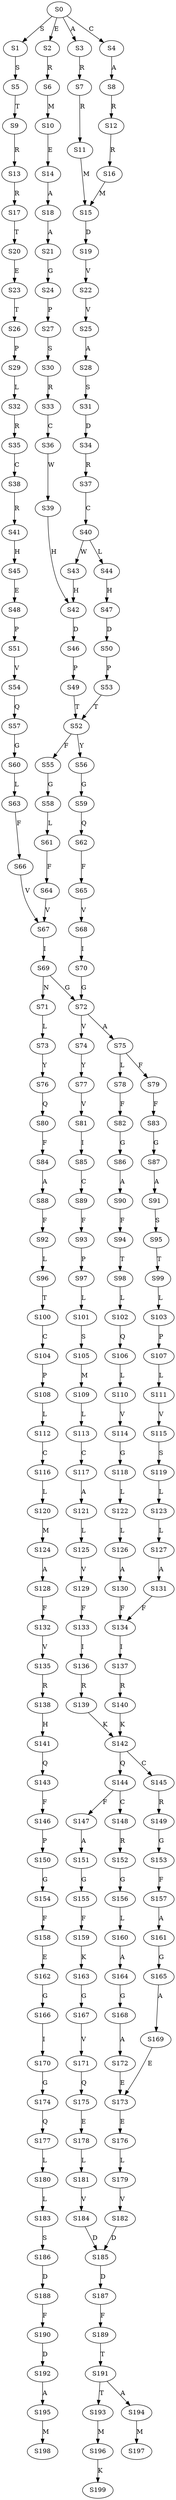 strict digraph  {
	S0 -> S1 [ label = S ];
	S0 -> S2 [ label = E ];
	S0 -> S3 [ label = A ];
	S0 -> S4 [ label = C ];
	S1 -> S5 [ label = S ];
	S2 -> S6 [ label = R ];
	S3 -> S7 [ label = R ];
	S4 -> S8 [ label = A ];
	S5 -> S9 [ label = T ];
	S6 -> S10 [ label = M ];
	S7 -> S11 [ label = R ];
	S8 -> S12 [ label = R ];
	S9 -> S13 [ label = R ];
	S10 -> S14 [ label = E ];
	S11 -> S15 [ label = M ];
	S12 -> S16 [ label = R ];
	S13 -> S17 [ label = R ];
	S14 -> S18 [ label = A ];
	S15 -> S19 [ label = D ];
	S16 -> S15 [ label = M ];
	S17 -> S20 [ label = T ];
	S18 -> S21 [ label = A ];
	S19 -> S22 [ label = V ];
	S20 -> S23 [ label = E ];
	S21 -> S24 [ label = G ];
	S22 -> S25 [ label = V ];
	S23 -> S26 [ label = T ];
	S24 -> S27 [ label = P ];
	S25 -> S28 [ label = A ];
	S26 -> S29 [ label = P ];
	S27 -> S30 [ label = S ];
	S28 -> S31 [ label = S ];
	S29 -> S32 [ label = L ];
	S30 -> S33 [ label = R ];
	S31 -> S34 [ label = D ];
	S32 -> S35 [ label = R ];
	S33 -> S36 [ label = C ];
	S34 -> S37 [ label = R ];
	S35 -> S38 [ label = C ];
	S36 -> S39 [ label = W ];
	S37 -> S40 [ label = C ];
	S38 -> S41 [ label = R ];
	S39 -> S42 [ label = H ];
	S40 -> S43 [ label = W ];
	S40 -> S44 [ label = L ];
	S41 -> S45 [ label = H ];
	S42 -> S46 [ label = D ];
	S43 -> S42 [ label = H ];
	S44 -> S47 [ label = H ];
	S45 -> S48 [ label = E ];
	S46 -> S49 [ label = P ];
	S47 -> S50 [ label = D ];
	S48 -> S51 [ label = P ];
	S49 -> S52 [ label = T ];
	S50 -> S53 [ label = P ];
	S51 -> S54 [ label = V ];
	S52 -> S55 [ label = F ];
	S52 -> S56 [ label = Y ];
	S53 -> S52 [ label = T ];
	S54 -> S57 [ label = Q ];
	S55 -> S58 [ label = G ];
	S56 -> S59 [ label = G ];
	S57 -> S60 [ label = G ];
	S58 -> S61 [ label = L ];
	S59 -> S62 [ label = Q ];
	S60 -> S63 [ label = L ];
	S61 -> S64 [ label = F ];
	S62 -> S65 [ label = F ];
	S63 -> S66 [ label = F ];
	S64 -> S67 [ label = V ];
	S65 -> S68 [ label = V ];
	S66 -> S67 [ label = V ];
	S67 -> S69 [ label = I ];
	S68 -> S70 [ label = I ];
	S69 -> S71 [ label = N ];
	S69 -> S72 [ label = G ];
	S70 -> S72 [ label = G ];
	S71 -> S73 [ label = L ];
	S72 -> S74 [ label = V ];
	S72 -> S75 [ label = A ];
	S73 -> S76 [ label = Y ];
	S74 -> S77 [ label = Y ];
	S75 -> S78 [ label = L ];
	S75 -> S79 [ label = F ];
	S76 -> S80 [ label = Q ];
	S77 -> S81 [ label = V ];
	S78 -> S82 [ label = F ];
	S79 -> S83 [ label = F ];
	S80 -> S84 [ label = F ];
	S81 -> S85 [ label = I ];
	S82 -> S86 [ label = G ];
	S83 -> S87 [ label = G ];
	S84 -> S88 [ label = A ];
	S85 -> S89 [ label = C ];
	S86 -> S90 [ label = A ];
	S87 -> S91 [ label = A ];
	S88 -> S92 [ label = F ];
	S89 -> S93 [ label = F ];
	S90 -> S94 [ label = F ];
	S91 -> S95 [ label = S ];
	S92 -> S96 [ label = L ];
	S93 -> S97 [ label = P ];
	S94 -> S98 [ label = T ];
	S95 -> S99 [ label = T ];
	S96 -> S100 [ label = T ];
	S97 -> S101 [ label = L ];
	S98 -> S102 [ label = L ];
	S99 -> S103 [ label = L ];
	S100 -> S104 [ label = C ];
	S101 -> S105 [ label = S ];
	S102 -> S106 [ label = Q ];
	S103 -> S107 [ label = P ];
	S104 -> S108 [ label = P ];
	S105 -> S109 [ label = M ];
	S106 -> S110 [ label = L ];
	S107 -> S111 [ label = L ];
	S108 -> S112 [ label = L ];
	S109 -> S113 [ label = L ];
	S110 -> S114 [ label = V ];
	S111 -> S115 [ label = V ];
	S112 -> S116 [ label = C ];
	S113 -> S117 [ label = C ];
	S114 -> S118 [ label = G ];
	S115 -> S119 [ label = S ];
	S116 -> S120 [ label = L ];
	S117 -> S121 [ label = A ];
	S118 -> S122 [ label = L ];
	S119 -> S123 [ label = L ];
	S120 -> S124 [ label = M ];
	S121 -> S125 [ label = L ];
	S122 -> S126 [ label = L ];
	S123 -> S127 [ label = L ];
	S124 -> S128 [ label = A ];
	S125 -> S129 [ label = V ];
	S126 -> S130 [ label = A ];
	S127 -> S131 [ label = A ];
	S128 -> S132 [ label = F ];
	S129 -> S133 [ label = F ];
	S130 -> S134 [ label = F ];
	S131 -> S134 [ label = F ];
	S132 -> S135 [ label = V ];
	S133 -> S136 [ label = I ];
	S134 -> S137 [ label = I ];
	S135 -> S138 [ label = R ];
	S136 -> S139 [ label = R ];
	S137 -> S140 [ label = R ];
	S138 -> S141 [ label = H ];
	S139 -> S142 [ label = K ];
	S140 -> S142 [ label = K ];
	S141 -> S143 [ label = Q ];
	S142 -> S144 [ label = Q ];
	S142 -> S145 [ label = C ];
	S143 -> S146 [ label = F ];
	S144 -> S147 [ label = F ];
	S144 -> S148 [ label = C ];
	S145 -> S149 [ label = R ];
	S146 -> S150 [ label = P ];
	S147 -> S151 [ label = A ];
	S148 -> S152 [ label = R ];
	S149 -> S153 [ label = G ];
	S150 -> S154 [ label = G ];
	S151 -> S155 [ label = G ];
	S152 -> S156 [ label = G ];
	S153 -> S157 [ label = F ];
	S154 -> S158 [ label = F ];
	S155 -> S159 [ label = F ];
	S156 -> S160 [ label = L ];
	S157 -> S161 [ label = A ];
	S158 -> S162 [ label = E ];
	S159 -> S163 [ label = K ];
	S160 -> S164 [ label = A ];
	S161 -> S165 [ label = G ];
	S162 -> S166 [ label = G ];
	S163 -> S167 [ label = G ];
	S164 -> S168 [ label = G ];
	S165 -> S169 [ label = A ];
	S166 -> S170 [ label = I ];
	S167 -> S171 [ label = V ];
	S168 -> S172 [ label = A ];
	S169 -> S173 [ label = E ];
	S170 -> S174 [ label = G ];
	S171 -> S175 [ label = Q ];
	S172 -> S173 [ label = E ];
	S173 -> S176 [ label = E ];
	S174 -> S177 [ label = Q ];
	S175 -> S178 [ label = E ];
	S176 -> S179 [ label = L ];
	S177 -> S180 [ label = L ];
	S178 -> S181 [ label = L ];
	S179 -> S182 [ label = V ];
	S180 -> S183 [ label = L ];
	S181 -> S184 [ label = V ];
	S182 -> S185 [ label = D ];
	S183 -> S186 [ label = S ];
	S184 -> S185 [ label = D ];
	S185 -> S187 [ label = D ];
	S186 -> S188 [ label = D ];
	S187 -> S189 [ label = F ];
	S188 -> S190 [ label = F ];
	S189 -> S191 [ label = T ];
	S190 -> S192 [ label = D ];
	S191 -> S193 [ label = T ];
	S191 -> S194 [ label = A ];
	S192 -> S195 [ label = A ];
	S193 -> S196 [ label = M ];
	S194 -> S197 [ label = M ];
	S195 -> S198 [ label = M ];
	S196 -> S199 [ label = K ];
}
